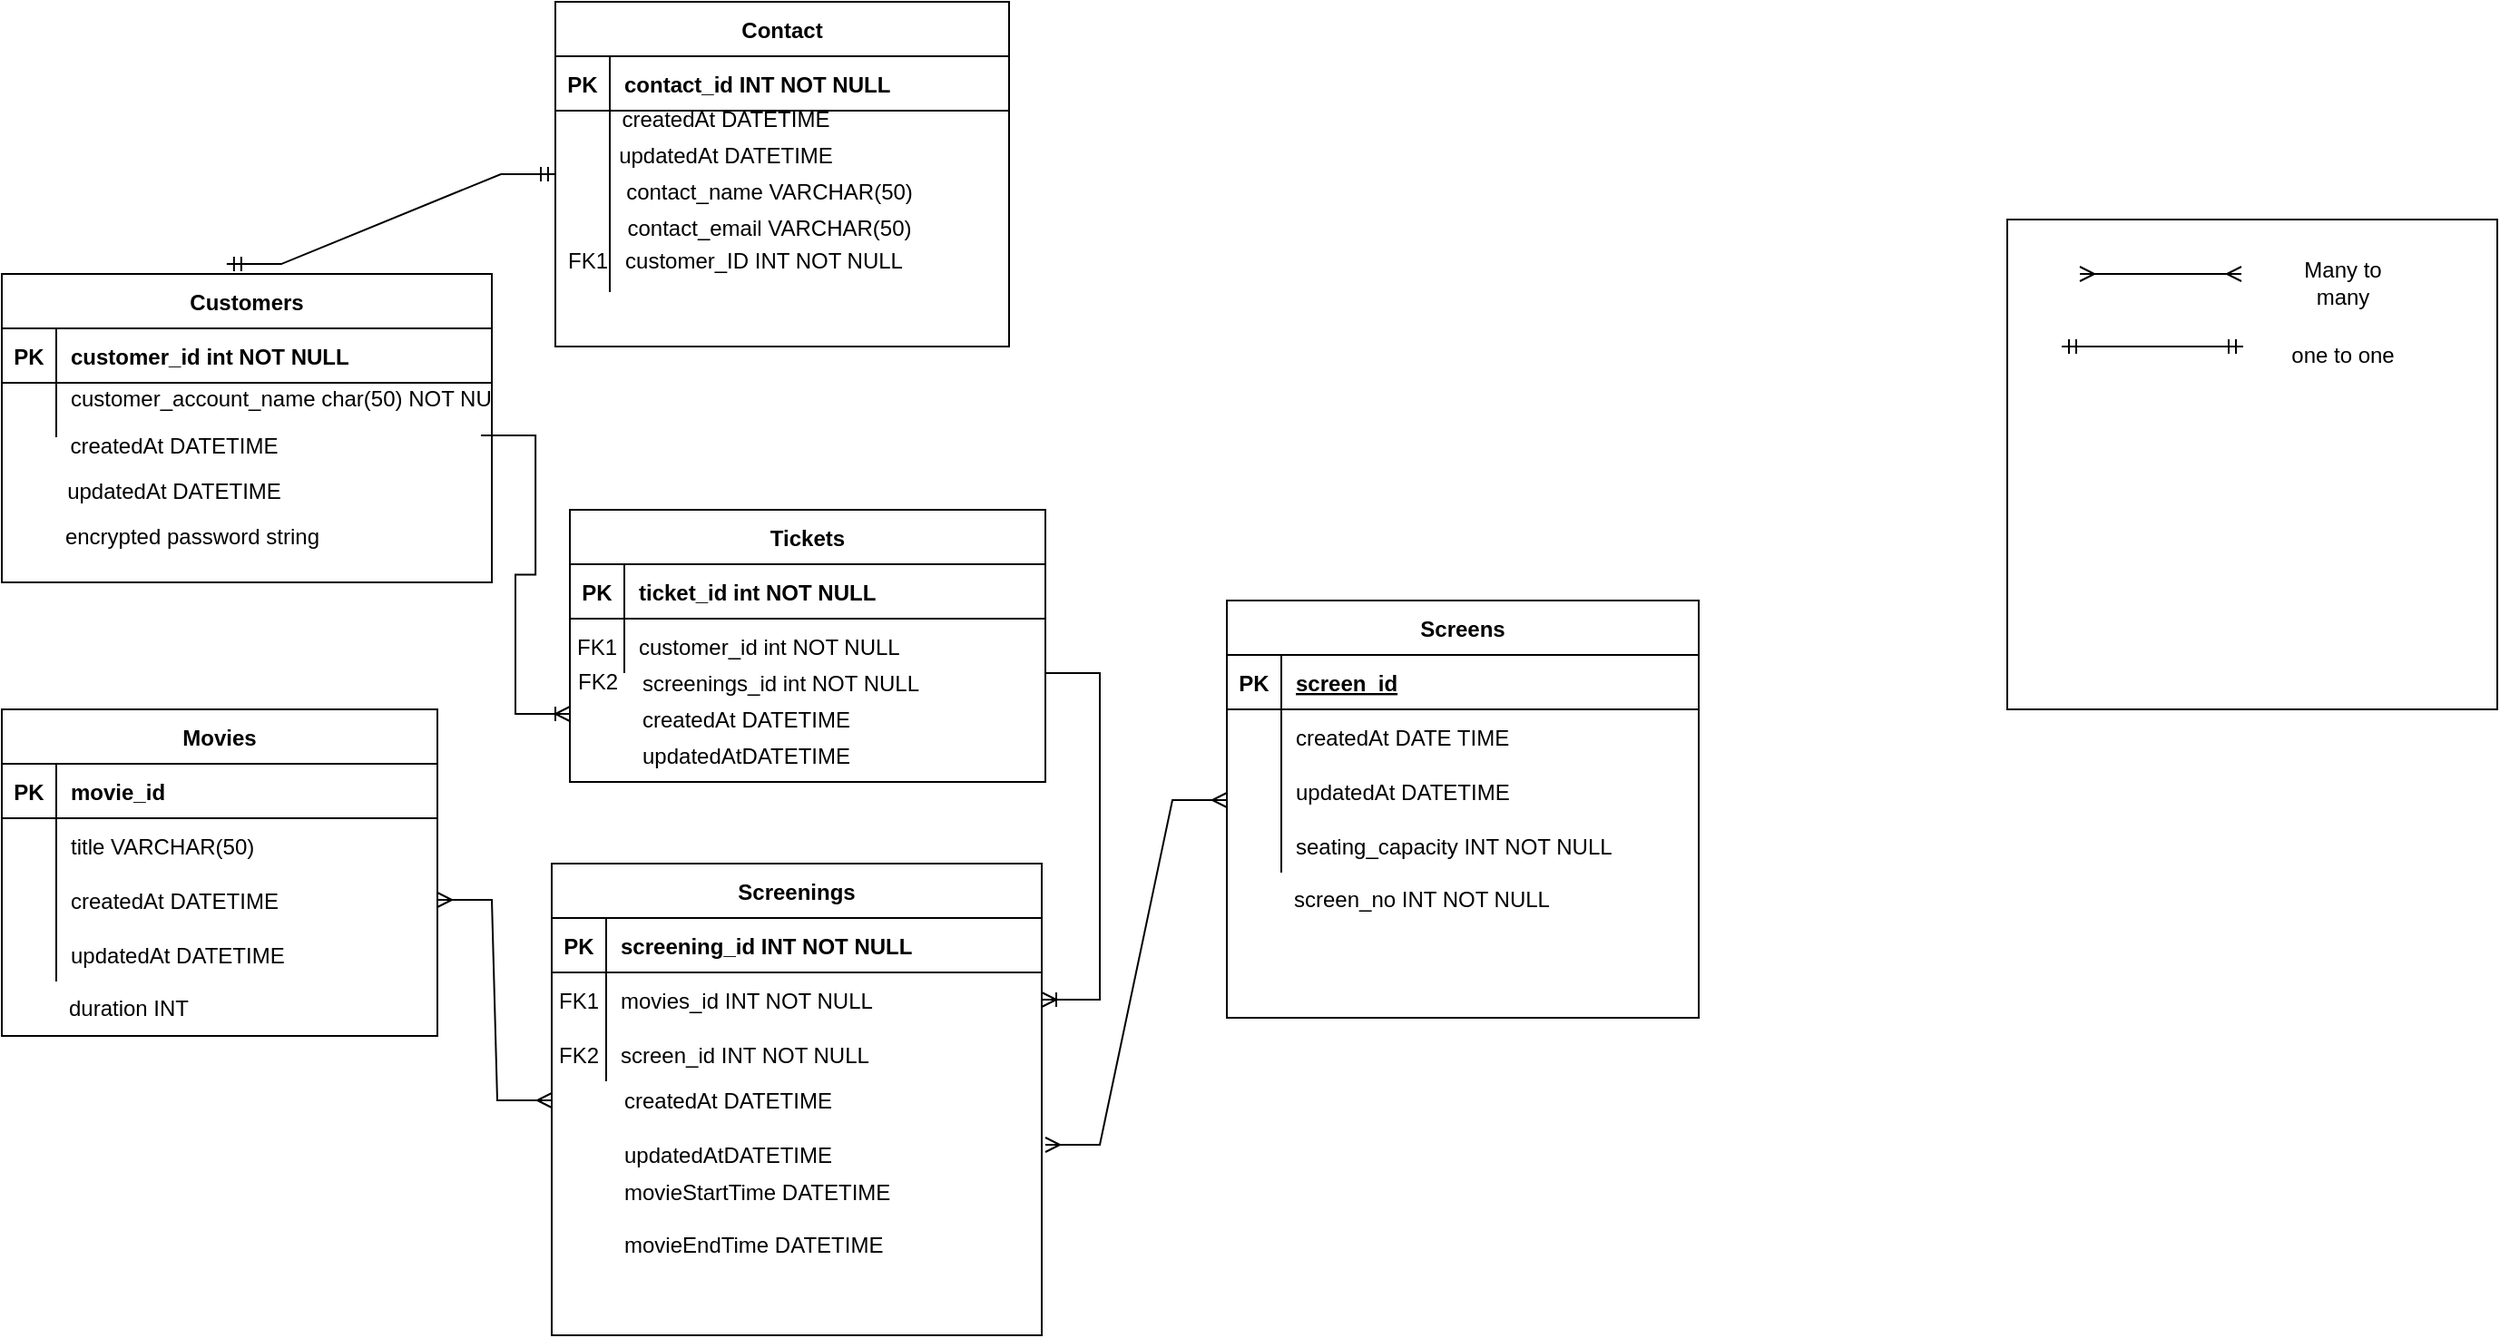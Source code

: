 <mxfile version="20.8.5" type="device"><diagram id="R2lEEEUBdFMjLlhIrx00" name="Page-1"><mxGraphModel dx="2049" dy="1071" grid="1" gridSize="10" guides="1" tooltips="1" connect="1" arrows="1" fold="1" page="1" pageScale="1" pageWidth="827" pageHeight="1169" math="0" shadow="0" extFonts="Permanent Marker^https://fonts.googleapis.com/css?family=Permanent+Marker"><root><mxCell id="0"/><mxCell id="1" parent="0"/><mxCell id="2URjHalus0558QcCK6pb-3" value="" style="rounded=0;whiteSpace=wrap;html=1;" vertex="1" parent="1"><mxGeometry x="1120" y="120" width="270" height="270" as="geometry"/></mxCell><mxCell id="C-vyLk0tnHw3VtMMgP7b-2" value="Tickets" style="shape=table;startSize=30;container=1;collapsible=1;childLayout=tableLayout;fixedRows=1;rowLines=0;fontStyle=1;align=center;resizeLast=1;" parent="1" vertex="1"><mxGeometry x="328" y="280" width="262" height="150" as="geometry"/></mxCell><mxCell id="C-vyLk0tnHw3VtMMgP7b-3" value="" style="shape=partialRectangle;collapsible=0;dropTarget=0;pointerEvents=0;fillColor=none;points=[[0,0.5],[1,0.5]];portConstraint=eastwest;top=0;left=0;right=0;bottom=1;" parent="C-vyLk0tnHw3VtMMgP7b-2" vertex="1"><mxGeometry y="30" width="262" height="30" as="geometry"/></mxCell><mxCell id="C-vyLk0tnHw3VtMMgP7b-4" value="PK" style="shape=partialRectangle;overflow=hidden;connectable=0;fillColor=none;top=0;left=0;bottom=0;right=0;fontStyle=1;" parent="C-vyLk0tnHw3VtMMgP7b-3" vertex="1"><mxGeometry width="30" height="30" as="geometry"><mxRectangle width="30" height="30" as="alternateBounds"/></mxGeometry></mxCell><mxCell id="C-vyLk0tnHw3VtMMgP7b-5" value="ticket_id int NOT NULL " style="shape=partialRectangle;overflow=hidden;connectable=0;fillColor=none;top=0;left=0;bottom=0;right=0;align=left;spacingLeft=6;fontStyle=1;" parent="C-vyLk0tnHw3VtMMgP7b-3" vertex="1"><mxGeometry x="30" width="232" height="30" as="geometry"><mxRectangle width="232" height="30" as="alternateBounds"/></mxGeometry></mxCell><mxCell id="C-vyLk0tnHw3VtMMgP7b-6" value="" style="shape=partialRectangle;collapsible=0;dropTarget=0;pointerEvents=0;fillColor=none;points=[[0,0.5],[1,0.5]];portConstraint=eastwest;top=0;left=0;right=0;bottom=0;" parent="C-vyLk0tnHw3VtMMgP7b-2" vertex="1"><mxGeometry y="60" width="262" height="30" as="geometry"/></mxCell><mxCell id="C-vyLk0tnHw3VtMMgP7b-7" value="FK1" style="shape=partialRectangle;overflow=hidden;connectable=0;fillColor=none;top=0;left=0;bottom=0;right=0;" parent="C-vyLk0tnHw3VtMMgP7b-6" vertex="1"><mxGeometry width="30" height="30" as="geometry"><mxRectangle width="30" height="30" as="alternateBounds"/></mxGeometry></mxCell><mxCell id="C-vyLk0tnHw3VtMMgP7b-8" value="customer_id int NOT NULL" style="shape=partialRectangle;overflow=hidden;connectable=0;fillColor=none;top=0;left=0;bottom=0;right=0;align=left;spacingLeft=6;" parent="C-vyLk0tnHw3VtMMgP7b-6" vertex="1"><mxGeometry x="30" width="232" height="30" as="geometry"><mxRectangle width="232" height="30" as="alternateBounds"/></mxGeometry></mxCell><mxCell id="C-vyLk0tnHw3VtMMgP7b-13" value="Screenings" style="shape=table;startSize=30;container=1;collapsible=1;childLayout=tableLayout;fixedRows=1;rowLines=0;fontStyle=1;align=center;resizeLast=1;" parent="1" vertex="1"><mxGeometry x="318" y="475" width="270" height="260" as="geometry"/></mxCell><mxCell id="C-vyLk0tnHw3VtMMgP7b-14" value="" style="shape=partialRectangle;collapsible=0;dropTarget=0;pointerEvents=0;fillColor=none;points=[[0,0.5],[1,0.5]];portConstraint=eastwest;top=0;left=0;right=0;bottom=1;" parent="C-vyLk0tnHw3VtMMgP7b-13" vertex="1"><mxGeometry y="30" width="270" height="30" as="geometry"/></mxCell><mxCell id="C-vyLk0tnHw3VtMMgP7b-15" value="PK" style="shape=partialRectangle;overflow=hidden;connectable=0;fillColor=none;top=0;left=0;bottom=0;right=0;fontStyle=1;" parent="C-vyLk0tnHw3VtMMgP7b-14" vertex="1"><mxGeometry width="30" height="30" as="geometry"><mxRectangle width="30" height="30" as="alternateBounds"/></mxGeometry></mxCell><mxCell id="C-vyLk0tnHw3VtMMgP7b-16" value="screening_id INT NOT NULL " style="shape=partialRectangle;overflow=hidden;connectable=0;fillColor=none;top=0;left=0;bottom=0;right=0;align=left;spacingLeft=6;fontStyle=1;" parent="C-vyLk0tnHw3VtMMgP7b-14" vertex="1"><mxGeometry x="30" width="240" height="30" as="geometry"><mxRectangle width="240" height="30" as="alternateBounds"/></mxGeometry></mxCell><mxCell id="C-vyLk0tnHw3VtMMgP7b-17" value="" style="shape=partialRectangle;collapsible=0;dropTarget=0;pointerEvents=0;fillColor=none;points=[[0,0.5],[1,0.5]];portConstraint=eastwest;top=0;left=0;right=0;bottom=0;" parent="C-vyLk0tnHw3VtMMgP7b-13" vertex="1"><mxGeometry y="60" width="270" height="30" as="geometry"/></mxCell><mxCell id="C-vyLk0tnHw3VtMMgP7b-18" value="FK1" style="shape=partialRectangle;overflow=hidden;connectable=0;fillColor=none;top=0;left=0;bottom=0;right=0;" parent="C-vyLk0tnHw3VtMMgP7b-17" vertex="1"><mxGeometry width="30" height="30" as="geometry"><mxRectangle width="30" height="30" as="alternateBounds"/></mxGeometry></mxCell><mxCell id="C-vyLk0tnHw3VtMMgP7b-19" value="movies_id INT NOT NULL" style="shape=partialRectangle;overflow=hidden;connectable=0;fillColor=none;top=0;left=0;bottom=0;right=0;align=left;spacingLeft=6;" parent="C-vyLk0tnHw3VtMMgP7b-17" vertex="1"><mxGeometry x="30" width="240" height="30" as="geometry"><mxRectangle width="240" height="30" as="alternateBounds"/></mxGeometry></mxCell><mxCell id="C-vyLk0tnHw3VtMMgP7b-20" value="" style="shape=partialRectangle;collapsible=0;dropTarget=0;pointerEvents=0;fillColor=none;points=[[0,0.5],[1,0.5]];portConstraint=eastwest;top=0;left=0;right=0;bottom=0;" parent="C-vyLk0tnHw3VtMMgP7b-13" vertex="1"><mxGeometry y="90" width="270" height="30" as="geometry"/></mxCell><mxCell id="C-vyLk0tnHw3VtMMgP7b-21" value="FK2" style="shape=partialRectangle;overflow=hidden;connectable=0;fillColor=none;top=0;left=0;bottom=0;right=0;" parent="C-vyLk0tnHw3VtMMgP7b-20" vertex="1"><mxGeometry width="30" height="30" as="geometry"><mxRectangle width="30" height="30" as="alternateBounds"/></mxGeometry></mxCell><mxCell id="C-vyLk0tnHw3VtMMgP7b-22" value="screen_id INT NOT NULL" style="shape=partialRectangle;overflow=hidden;connectable=0;fillColor=none;top=0;left=0;bottom=0;right=0;align=left;spacingLeft=6;" parent="C-vyLk0tnHw3VtMMgP7b-20" vertex="1"><mxGeometry x="30" width="240" height="30" as="geometry"><mxRectangle width="240" height="30" as="alternateBounds"/></mxGeometry></mxCell><mxCell id="C-vyLk0tnHw3VtMMgP7b-23" value="Customers" style="shape=table;startSize=30;container=1;collapsible=1;childLayout=tableLayout;fixedRows=1;rowLines=0;fontStyle=1;align=center;resizeLast=1;" parent="1" vertex="1"><mxGeometry x="15" y="150" width="270" height="170" as="geometry"/></mxCell><mxCell id="C-vyLk0tnHw3VtMMgP7b-24" value="" style="shape=partialRectangle;collapsible=0;dropTarget=0;pointerEvents=0;fillColor=none;points=[[0,0.5],[1,0.5]];portConstraint=eastwest;top=0;left=0;right=0;bottom=1;" parent="C-vyLk0tnHw3VtMMgP7b-23" vertex="1"><mxGeometry y="30" width="270" height="30" as="geometry"/></mxCell><mxCell id="C-vyLk0tnHw3VtMMgP7b-25" value="PK" style="shape=partialRectangle;overflow=hidden;connectable=0;fillColor=none;top=0;left=0;bottom=0;right=0;fontStyle=1;" parent="C-vyLk0tnHw3VtMMgP7b-24" vertex="1"><mxGeometry width="30" height="30" as="geometry"><mxRectangle width="30" height="30" as="alternateBounds"/></mxGeometry></mxCell><mxCell id="C-vyLk0tnHw3VtMMgP7b-26" value="customer_id int NOT NULL " style="shape=partialRectangle;overflow=hidden;connectable=0;fillColor=none;top=0;left=0;bottom=0;right=0;align=left;spacingLeft=6;fontStyle=1;" parent="C-vyLk0tnHw3VtMMgP7b-24" vertex="1"><mxGeometry x="30" width="240" height="30" as="geometry"><mxRectangle width="240" height="30" as="alternateBounds"/></mxGeometry></mxCell><mxCell id="C-vyLk0tnHw3VtMMgP7b-27" value="" style="shape=partialRectangle;collapsible=0;dropTarget=0;pointerEvents=0;fillColor=none;points=[[0,0.5],[1,0.5]];portConstraint=eastwest;top=0;left=0;right=0;bottom=0;" parent="C-vyLk0tnHw3VtMMgP7b-23" vertex="1"><mxGeometry y="60" width="270" height="30" as="geometry"/></mxCell><mxCell id="C-vyLk0tnHw3VtMMgP7b-28" value="" style="shape=partialRectangle;overflow=hidden;connectable=0;fillColor=none;top=0;left=0;bottom=0;right=0;" parent="C-vyLk0tnHw3VtMMgP7b-27" vertex="1"><mxGeometry width="30" height="30" as="geometry"><mxRectangle width="30" height="30" as="alternateBounds"/></mxGeometry></mxCell><mxCell id="C-vyLk0tnHw3VtMMgP7b-29" value="customer_account_name char(50) NOT NULL&#xA;&#xA;" style="shape=partialRectangle;overflow=hidden;connectable=0;fillColor=none;top=0;left=0;bottom=0;right=0;align=left;spacingLeft=6;" parent="C-vyLk0tnHw3VtMMgP7b-27" vertex="1"><mxGeometry x="30" width="240" height="30" as="geometry"><mxRectangle width="240" height="30" as="alternateBounds"/></mxGeometry></mxCell><mxCell id="6hCXkTlqfYgJDrpAz3vU-1" value="Movies" style="shape=table;startSize=30;container=1;collapsible=1;childLayout=tableLayout;fixedRows=1;rowLines=0;fontStyle=1;align=center;resizeLast=1;" parent="1" vertex="1"><mxGeometry x="15" y="390" width="240" height="180" as="geometry"/></mxCell><mxCell id="6hCXkTlqfYgJDrpAz3vU-2" value="" style="shape=tableRow;horizontal=0;startSize=0;swimlaneHead=0;swimlaneBody=0;fillColor=none;collapsible=0;dropTarget=0;points=[[0,0.5],[1,0.5]];portConstraint=eastwest;top=0;left=0;right=0;bottom=1;" parent="6hCXkTlqfYgJDrpAz3vU-1" vertex="1"><mxGeometry y="30" width="240" height="30" as="geometry"/></mxCell><mxCell id="6hCXkTlqfYgJDrpAz3vU-3" value="PK" style="shape=partialRectangle;connectable=0;fillColor=none;top=0;left=0;bottom=0;right=0;fontStyle=1;overflow=hidden;" parent="6hCXkTlqfYgJDrpAz3vU-2" vertex="1"><mxGeometry width="30" height="30" as="geometry"><mxRectangle width="30" height="30" as="alternateBounds"/></mxGeometry></mxCell><mxCell id="6hCXkTlqfYgJDrpAz3vU-4" value="movie_id" style="shape=partialRectangle;connectable=0;fillColor=none;top=0;left=0;bottom=0;right=0;align=left;spacingLeft=6;fontStyle=1;overflow=hidden;" parent="6hCXkTlqfYgJDrpAz3vU-2" vertex="1"><mxGeometry x="30" width="210" height="30" as="geometry"><mxRectangle width="210" height="30" as="alternateBounds"/></mxGeometry></mxCell><mxCell id="6hCXkTlqfYgJDrpAz3vU-5" value="" style="shape=tableRow;horizontal=0;startSize=0;swimlaneHead=0;swimlaneBody=0;fillColor=none;collapsible=0;dropTarget=0;points=[[0,0.5],[1,0.5]];portConstraint=eastwest;top=0;left=0;right=0;bottom=0;" parent="6hCXkTlqfYgJDrpAz3vU-1" vertex="1"><mxGeometry y="60" width="240" height="30" as="geometry"/></mxCell><mxCell id="6hCXkTlqfYgJDrpAz3vU-6" value="" style="shape=partialRectangle;connectable=0;fillColor=none;top=0;left=0;bottom=0;right=0;editable=1;overflow=hidden;" parent="6hCXkTlqfYgJDrpAz3vU-5" vertex="1"><mxGeometry width="30" height="30" as="geometry"><mxRectangle width="30" height="30" as="alternateBounds"/></mxGeometry></mxCell><mxCell id="6hCXkTlqfYgJDrpAz3vU-7" value="title VARCHAR(50)" style="shape=partialRectangle;connectable=0;fillColor=none;top=0;left=0;bottom=0;right=0;align=left;spacingLeft=6;overflow=hidden;" parent="6hCXkTlqfYgJDrpAz3vU-5" vertex="1"><mxGeometry x="30" width="210" height="30" as="geometry"><mxRectangle width="210" height="30" as="alternateBounds"/></mxGeometry></mxCell><mxCell id="6hCXkTlqfYgJDrpAz3vU-8" value="" style="shape=tableRow;horizontal=0;startSize=0;swimlaneHead=0;swimlaneBody=0;fillColor=none;collapsible=0;dropTarget=0;points=[[0,0.5],[1,0.5]];portConstraint=eastwest;top=0;left=0;right=0;bottom=0;" parent="6hCXkTlqfYgJDrpAz3vU-1" vertex="1"><mxGeometry y="90" width="240" height="30" as="geometry"/></mxCell><mxCell id="6hCXkTlqfYgJDrpAz3vU-9" value="" style="shape=partialRectangle;connectable=0;fillColor=none;top=0;left=0;bottom=0;right=0;editable=1;overflow=hidden;" parent="6hCXkTlqfYgJDrpAz3vU-8" vertex="1"><mxGeometry width="30" height="30" as="geometry"><mxRectangle width="30" height="30" as="alternateBounds"/></mxGeometry></mxCell><mxCell id="6hCXkTlqfYgJDrpAz3vU-10" value="createdAt DATETIME" style="shape=partialRectangle;connectable=0;fillColor=none;top=0;left=0;bottom=0;right=0;align=left;spacingLeft=6;overflow=hidden;" parent="6hCXkTlqfYgJDrpAz3vU-8" vertex="1"><mxGeometry x="30" width="210" height="30" as="geometry"><mxRectangle width="210" height="30" as="alternateBounds"/></mxGeometry></mxCell><mxCell id="6hCXkTlqfYgJDrpAz3vU-11" value="" style="shape=tableRow;horizontal=0;startSize=0;swimlaneHead=0;swimlaneBody=0;fillColor=none;collapsible=0;dropTarget=0;points=[[0,0.5],[1,0.5]];portConstraint=eastwest;top=0;left=0;right=0;bottom=0;" parent="6hCXkTlqfYgJDrpAz3vU-1" vertex="1"><mxGeometry y="120" width="240" height="30" as="geometry"/></mxCell><mxCell id="6hCXkTlqfYgJDrpAz3vU-12" value="" style="shape=partialRectangle;connectable=0;fillColor=none;top=0;left=0;bottom=0;right=0;editable=1;overflow=hidden;" parent="6hCXkTlqfYgJDrpAz3vU-11" vertex="1"><mxGeometry width="30" height="30" as="geometry"><mxRectangle width="30" height="30" as="alternateBounds"/></mxGeometry></mxCell><mxCell id="6hCXkTlqfYgJDrpAz3vU-13" value="updatedAt DATETIME" style="shape=partialRectangle;connectable=0;fillColor=none;top=0;left=0;bottom=0;right=0;align=left;spacingLeft=6;overflow=hidden;" parent="6hCXkTlqfYgJDrpAz3vU-11" vertex="1"><mxGeometry x="30" width="210" height="30" as="geometry"><mxRectangle width="210" height="30" as="alternateBounds"/></mxGeometry></mxCell><mxCell id="6hCXkTlqfYgJDrpAz3vU-14" value="Screens" style="shape=table;startSize=30;container=1;collapsible=1;childLayout=tableLayout;fixedRows=1;rowLines=0;fontStyle=1;align=center;resizeLast=1;" parent="1" vertex="1"><mxGeometry x="690" y="330" width="260" height="230" as="geometry"/></mxCell><mxCell id="6hCXkTlqfYgJDrpAz3vU-15" value="" style="shape=tableRow;horizontal=0;startSize=0;swimlaneHead=0;swimlaneBody=0;fillColor=none;collapsible=0;dropTarget=0;points=[[0,0.5],[1,0.5]];portConstraint=eastwest;top=0;left=0;right=0;bottom=1;" parent="6hCXkTlqfYgJDrpAz3vU-14" vertex="1"><mxGeometry y="30" width="260" height="30" as="geometry"/></mxCell><mxCell id="6hCXkTlqfYgJDrpAz3vU-16" value="PK" style="shape=partialRectangle;connectable=0;fillColor=none;top=0;left=0;bottom=0;right=0;fontStyle=1;overflow=hidden;" parent="6hCXkTlqfYgJDrpAz3vU-15" vertex="1"><mxGeometry width="30" height="30" as="geometry"><mxRectangle width="30" height="30" as="alternateBounds"/></mxGeometry></mxCell><mxCell id="6hCXkTlqfYgJDrpAz3vU-17" value="screen_id" style="shape=partialRectangle;connectable=0;fillColor=none;top=0;left=0;bottom=0;right=0;align=left;spacingLeft=6;fontStyle=5;overflow=hidden;" parent="6hCXkTlqfYgJDrpAz3vU-15" vertex="1"><mxGeometry x="30" width="230" height="30" as="geometry"><mxRectangle width="230" height="30" as="alternateBounds"/></mxGeometry></mxCell><mxCell id="6hCXkTlqfYgJDrpAz3vU-18" value="" style="shape=tableRow;horizontal=0;startSize=0;swimlaneHead=0;swimlaneBody=0;fillColor=none;collapsible=0;dropTarget=0;points=[[0,0.5],[1,0.5]];portConstraint=eastwest;top=0;left=0;right=0;bottom=0;" parent="6hCXkTlqfYgJDrpAz3vU-14" vertex="1"><mxGeometry y="60" width="260" height="30" as="geometry"/></mxCell><mxCell id="6hCXkTlqfYgJDrpAz3vU-19" value="" style="shape=partialRectangle;connectable=0;fillColor=none;top=0;left=0;bottom=0;right=0;editable=1;overflow=hidden;" parent="6hCXkTlqfYgJDrpAz3vU-18" vertex="1"><mxGeometry width="30" height="30" as="geometry"><mxRectangle width="30" height="30" as="alternateBounds"/></mxGeometry></mxCell><mxCell id="6hCXkTlqfYgJDrpAz3vU-20" value="createdAt DATE TIME" style="shape=partialRectangle;connectable=0;fillColor=none;top=0;left=0;bottom=0;right=0;align=left;spacingLeft=6;overflow=hidden;" parent="6hCXkTlqfYgJDrpAz3vU-18" vertex="1"><mxGeometry x="30" width="230" height="30" as="geometry"><mxRectangle width="230" height="30" as="alternateBounds"/></mxGeometry></mxCell><mxCell id="6hCXkTlqfYgJDrpAz3vU-21" value="" style="shape=tableRow;horizontal=0;startSize=0;swimlaneHead=0;swimlaneBody=0;fillColor=none;collapsible=0;dropTarget=0;points=[[0,0.5],[1,0.5]];portConstraint=eastwest;top=0;left=0;right=0;bottom=0;" parent="6hCXkTlqfYgJDrpAz3vU-14" vertex="1"><mxGeometry y="90" width="260" height="30" as="geometry"/></mxCell><mxCell id="6hCXkTlqfYgJDrpAz3vU-22" value="" style="shape=partialRectangle;connectable=0;fillColor=none;top=0;left=0;bottom=0;right=0;editable=1;overflow=hidden;" parent="6hCXkTlqfYgJDrpAz3vU-21" vertex="1"><mxGeometry width="30" height="30" as="geometry"><mxRectangle width="30" height="30" as="alternateBounds"/></mxGeometry></mxCell><mxCell id="6hCXkTlqfYgJDrpAz3vU-23" value="updatedAt DATETIME" style="shape=partialRectangle;connectable=0;fillColor=none;top=0;left=0;bottom=0;right=0;align=left;spacingLeft=6;overflow=hidden;" parent="6hCXkTlqfYgJDrpAz3vU-21" vertex="1"><mxGeometry x="30" width="230" height="30" as="geometry"><mxRectangle width="230" height="30" as="alternateBounds"/></mxGeometry></mxCell><mxCell id="6hCXkTlqfYgJDrpAz3vU-24" value="" style="shape=tableRow;horizontal=0;startSize=0;swimlaneHead=0;swimlaneBody=0;fillColor=none;collapsible=0;dropTarget=0;points=[[0,0.5],[1,0.5]];portConstraint=eastwest;top=0;left=0;right=0;bottom=0;" parent="6hCXkTlqfYgJDrpAz3vU-14" vertex="1"><mxGeometry y="120" width="260" height="30" as="geometry"/></mxCell><mxCell id="6hCXkTlqfYgJDrpAz3vU-25" value="" style="shape=partialRectangle;connectable=0;fillColor=none;top=0;left=0;bottom=0;right=0;editable=1;overflow=hidden;" parent="6hCXkTlqfYgJDrpAz3vU-24" vertex="1"><mxGeometry width="30" height="30" as="geometry"><mxRectangle width="30" height="30" as="alternateBounds"/></mxGeometry></mxCell><mxCell id="6hCXkTlqfYgJDrpAz3vU-26" value="seating_capacity INT NOT NULL" style="shape=partialRectangle;connectable=0;fillColor=none;top=0;left=0;bottom=0;right=0;align=left;spacingLeft=6;overflow=hidden;" parent="6hCXkTlqfYgJDrpAz3vU-24" vertex="1"><mxGeometry x="30" width="230" height="30" as="geometry"><mxRectangle width="230" height="30" as="alternateBounds"/></mxGeometry></mxCell><mxCell id="6hCXkTlqfYgJDrpAz3vU-27" value="Contact" style="shape=table;startSize=30;container=1;collapsible=1;childLayout=tableLayout;fixedRows=1;rowLines=0;fontStyle=1;align=center;resizeLast=1;" parent="1" vertex="1"><mxGeometry x="320" width="250" height="190" as="geometry"/></mxCell><mxCell id="6hCXkTlqfYgJDrpAz3vU-28" value="" style="shape=tableRow;horizontal=0;startSize=0;swimlaneHead=0;swimlaneBody=0;fillColor=none;collapsible=0;dropTarget=0;points=[[0,0.5],[1,0.5]];portConstraint=eastwest;top=0;left=0;right=0;bottom=1;fontStyle=0" parent="6hCXkTlqfYgJDrpAz3vU-27" vertex="1"><mxGeometry y="30" width="250" height="30" as="geometry"/></mxCell><mxCell id="6hCXkTlqfYgJDrpAz3vU-29" value="PK" style="shape=partialRectangle;connectable=0;fillColor=none;top=0;left=0;bottom=0;right=0;fontStyle=1;overflow=hidden;" parent="6hCXkTlqfYgJDrpAz3vU-28" vertex="1"><mxGeometry width="30" height="30" as="geometry"><mxRectangle width="30" height="30" as="alternateBounds"/></mxGeometry></mxCell><mxCell id="6hCXkTlqfYgJDrpAz3vU-30" value="contact_id INT NOT NULL" style="shape=partialRectangle;connectable=0;fillColor=none;top=0;left=0;bottom=0;right=0;align=left;spacingLeft=6;fontStyle=1;overflow=hidden;" parent="6hCXkTlqfYgJDrpAz3vU-28" vertex="1"><mxGeometry x="30" width="220" height="30" as="geometry"><mxRectangle width="220" height="30" as="alternateBounds"/></mxGeometry></mxCell><mxCell id="6hCXkTlqfYgJDrpAz3vU-31" value="" style="shape=tableRow;horizontal=0;startSize=0;swimlaneHead=0;swimlaneBody=0;fillColor=none;collapsible=0;dropTarget=0;points=[[0,0.5],[1,0.5]];portConstraint=eastwest;top=0;left=0;right=0;bottom=0;" parent="6hCXkTlqfYgJDrpAz3vU-27" vertex="1"><mxGeometry y="60" width="250" height="100" as="geometry"/></mxCell><mxCell id="6hCXkTlqfYgJDrpAz3vU-32" value="" style="shape=partialRectangle;connectable=0;fillColor=none;top=0;left=0;bottom=0;right=0;editable=1;overflow=hidden;" parent="6hCXkTlqfYgJDrpAz3vU-31" vertex="1"><mxGeometry width="30" height="100" as="geometry"><mxRectangle width="30" height="100" as="alternateBounds"/></mxGeometry></mxCell><mxCell id="6hCXkTlqfYgJDrpAz3vU-33" value="" style="shape=partialRectangle;connectable=0;fillColor=none;top=0;left=0;bottom=0;right=0;align=left;spacingLeft=6;overflow=hidden;" parent="6hCXkTlqfYgJDrpAz3vU-31" vertex="1"><mxGeometry x="30" width="220" height="100" as="geometry"><mxRectangle width="220" height="100" as="alternateBounds"/></mxGeometry></mxCell><mxCell id="6hCXkTlqfYgJDrpAz3vU-53" value="" style="edgeStyle=entityRelationEdgeStyle;fontSize=12;html=1;endArrow=ERmandOne;startArrow=ERmandOne;rounded=0;exitX=0.459;exitY=-0.032;exitDx=0;exitDy=0;exitPerimeter=0;" parent="1" source="C-vyLk0tnHw3VtMMgP7b-23" target="6hCXkTlqfYgJDrpAz3vU-27" edge="1"><mxGeometry width="100" height="100" relative="1" as="geometry"><mxPoint x="190" y="140" as="sourcePoint"/><mxPoint x="280" y="30" as="targetPoint"/></mxGeometry></mxCell><mxCell id="6hCXkTlqfYgJDrpAz3vU-54" value="createdAt DATETIME" style="text;html=1;strokeColor=none;fillColor=none;align=center;verticalAlign=middle;whiteSpace=wrap;rounded=0;" parent="1" vertex="1"><mxGeometry x="50" y="220" width="120" height="50" as="geometry"/></mxCell><mxCell id="6hCXkTlqfYgJDrpAz3vU-55" value="updatedAt DATETIME" style="text;html=1;strokeColor=none;fillColor=none;align=center;verticalAlign=middle;whiteSpace=wrap;rounded=0;" parent="1" vertex="1"><mxGeometry x="50" y="260" width="120" height="20" as="geometry"/></mxCell><mxCell id="6hCXkTlqfYgJDrpAz3vU-56" value="createdAt DATETIME" style="text;html=1;strokeColor=none;fillColor=none;align=center;verticalAlign=middle;whiteSpace=wrap;rounded=0;" parent="1" vertex="1"><mxGeometry x="354" y="50" width="120" height="30" as="geometry"/></mxCell><mxCell id="6hCXkTlqfYgJDrpAz3vU-57" value="updatedAt DATETIME" style="text;html=1;strokeColor=none;fillColor=none;align=center;verticalAlign=middle;whiteSpace=wrap;rounded=0;" parent="1" vertex="1"><mxGeometry x="354" y="70" width="120" height="30" as="geometry"/></mxCell><mxCell id="6hCXkTlqfYgJDrpAz3vU-61" value="encrypted password string" style="text;html=1;strokeColor=none;fillColor=none;align=center;verticalAlign=middle;whiteSpace=wrap;rounded=0;" parent="1" vertex="1"><mxGeometry x="35" y="280" width="170" height="30" as="geometry"/></mxCell><mxCell id="6hCXkTlqfYgJDrpAz3vU-87" value="FK2" style="text;html=1;align=center;verticalAlign=middle;resizable=0;points=[];autosize=1;strokeColor=none;fillColor=none;" parent="1" vertex="1"><mxGeometry x="318" y="360" width="50" height="30" as="geometry"/></mxCell><mxCell id="6hCXkTlqfYgJDrpAz3vU-88" value="screenings_id int NOT NULL" style="shape=partialRectangle;connectable=0;fillColor=none;top=0;left=0;bottom=0;right=0;align=left;spacingLeft=6;overflow=hidden;" parent="1" vertex="1"><mxGeometry x="360" y="360" width="208" height="30" as="geometry"><mxRectangle width="210" height="30" as="alternateBounds"/></mxGeometry></mxCell><mxCell id="6hCXkTlqfYgJDrpAz3vU-90" value="" style="shape=partialRectangle;connectable=0;fillColor=none;top=0;left=0;bottom=0;right=0;align=left;spacingLeft=6;overflow=hidden;" parent="1" vertex="1"><mxGeometry x="650" y="690" width="210" height="30" as="geometry"><mxRectangle width="210" height="30" as="alternateBounds"/></mxGeometry></mxCell><mxCell id="6hCXkTlqfYgJDrpAz3vU-91" value="createdAt DATETIME" style="shape=partialRectangle;connectable=0;fillColor=none;top=0;left=0;bottom=0;right=0;align=left;spacingLeft=6;overflow=hidden;" parent="1" vertex="1"><mxGeometry x="350" y="590" width="210" height="30" as="geometry"><mxRectangle width="210" height="30" as="alternateBounds"/></mxGeometry></mxCell><mxCell id="6hCXkTlqfYgJDrpAz3vU-93" value="movieStartTime DATETIME" style="shape=partialRectangle;connectable=0;fillColor=none;top=0;left=0;bottom=0;right=0;align=left;spacingLeft=6;overflow=hidden;" parent="1" vertex="1"><mxGeometry x="350" y="640" width="210" height="31" as="geometry"><mxRectangle width="210" height="30" as="alternateBounds"/></mxGeometry></mxCell><mxCell id="6hCXkTlqfYgJDrpAz3vU-94" value="movieEndTime DATETIME" style="shape=partialRectangle;connectable=0;fillColor=none;top=0;left=0;bottom=0;right=0;align=left;spacingLeft=6;overflow=hidden;" parent="1" vertex="1"><mxGeometry x="350" y="670" width="210" height="29" as="geometry"><mxRectangle width="210" height="30" as="alternateBounds"/></mxGeometry></mxCell><mxCell id="Iy1jxWd1eilcgMp0JbZy-1" value="contact_name VARCHAR(50)" style="text;html=1;strokeColor=none;fillColor=none;align=center;verticalAlign=middle;whiteSpace=wrap;rounded=0;" parent="1" vertex="1"><mxGeometry x="350" y="90" width="176" height="30" as="geometry"/></mxCell><mxCell id="Iy1jxWd1eilcgMp0JbZy-2" value="contact_email VARCHAR(50)" style="text;html=1;strokeColor=none;fillColor=none;align=center;verticalAlign=middle;whiteSpace=wrap;rounded=0;" parent="1" vertex="1"><mxGeometry x="358" y="110" width="160" height="30" as="geometry"/></mxCell><mxCell id="Iy1jxWd1eilcgMp0JbZy-3" value="customer_ID INT NOT NULL" style="text;html=1;strokeColor=none;fillColor=none;align=center;verticalAlign=middle;whiteSpace=wrap;rounded=0;" parent="1" vertex="1"><mxGeometry x="355" y="128" width="160" height="29" as="geometry"/></mxCell><mxCell id="6hCXkTlqfYgJDrpAz3vU-92" value="updatedAtDATETIME" style="shape=partialRectangle;connectable=0;fillColor=none;top=0;left=0;bottom=0;right=0;align=left;spacingLeft=6;overflow=hidden;" parent="1" vertex="1"><mxGeometry x="350" y="620" width="210" height="30" as="geometry"><mxRectangle width="210" height="30" as="alternateBounds"/></mxGeometry></mxCell><mxCell id="Iy1jxWd1eilcgMp0JbZy-4" value="FK1" style="text;html=1;strokeColor=none;fillColor=none;align=center;verticalAlign=middle;whiteSpace=wrap;rounded=0;" parent="1" vertex="1"><mxGeometry x="318" y="128" width="40" height="30" as="geometry"/></mxCell><mxCell id="Iy1jxWd1eilcgMp0JbZy-9" value="duration INT" style="text;html=1;strokeColor=none;fillColor=none;align=center;verticalAlign=middle;whiteSpace=wrap;rounded=0;" parent="1" vertex="1"><mxGeometry x="40" y="540" width="90" height="30" as="geometry"/></mxCell><mxCell id="eMhZrd9ymJdDlWEP5MPV-2" value="screen_no INT NOT NULL" style="text;html=1;strokeColor=none;fillColor=none;align=center;verticalAlign=middle;whiteSpace=wrap;rounded=0;" parent="1" vertex="1"><mxGeometry x="725" y="480" width="145" height="30" as="geometry"/></mxCell><mxCell id="eMhZrd9ymJdDlWEP5MPV-3" value="createdAt DATETIME" style="shape=partialRectangle;connectable=0;fillColor=none;top=0;left=0;bottom=0;right=0;align=left;spacingLeft=6;overflow=hidden;" parent="1" vertex="1"><mxGeometry x="360" y="380" width="210" height="30" as="geometry"><mxRectangle width="210" height="30" as="alternateBounds"/></mxGeometry></mxCell><mxCell id="eMhZrd9ymJdDlWEP5MPV-4" value="updatedAtDATETIME" style="shape=partialRectangle;connectable=0;fillColor=none;top=0;left=0;bottom=0;right=0;align=left;spacingLeft=6;overflow=hidden;" parent="1" vertex="1"><mxGeometry x="360" y="400" width="210" height="30" as="geometry"><mxRectangle width="210" height="30" as="alternateBounds"/></mxGeometry></mxCell><mxCell id="2URjHalus0558QcCK6pb-1" value="" style="edgeStyle=entityRelationEdgeStyle;fontSize=12;html=1;endArrow=ERmany;startArrow=ERmany;rounded=0;" edge="1" parent="1"><mxGeometry width="100" height="100" relative="1" as="geometry"><mxPoint x="1160" y="150" as="sourcePoint"/><mxPoint x="1249" y="150" as="targetPoint"/></mxGeometry></mxCell><mxCell id="2URjHalus0558QcCK6pb-4" value="Many to many" style="text;html=1;strokeColor=none;fillColor=none;align=center;verticalAlign=middle;whiteSpace=wrap;rounded=0;" vertex="1" parent="1"><mxGeometry x="1280" y="140" width="50" height="30" as="geometry"/></mxCell><mxCell id="2URjHalus0558QcCK6pb-5" value="" style="edgeStyle=entityRelationEdgeStyle;fontSize=12;html=1;endArrow=ERmandOne;startArrow=ERmandOne;rounded=0;" edge="1" parent="1"><mxGeometry width="100" height="100" relative="1" as="geometry"><mxPoint x="1150" y="190" as="sourcePoint"/><mxPoint x="1250" y="190" as="targetPoint"/><Array as="points"><mxPoint x="1490" y="200"/></Array></mxGeometry></mxCell><mxCell id="2URjHalus0558QcCK6pb-10" value="one to one" style="text;html=1;strokeColor=none;fillColor=none;align=center;verticalAlign=middle;whiteSpace=wrap;rounded=0;" vertex="1" parent="1"><mxGeometry x="1275" y="180" width="60" height="30" as="geometry"/></mxCell><mxCell id="2URjHalus0558QcCK6pb-11" value="" style="edgeStyle=entityRelationEdgeStyle;fontSize=12;html=1;endArrow=ERmany;startArrow=ERmany;rounded=0;" edge="1" parent="1"><mxGeometry width="100" height="100" relative="1" as="geometry"><mxPoint x="590" y="630" as="sourcePoint"/><mxPoint x="690" y="440" as="targetPoint"/></mxGeometry></mxCell><mxCell id="2URjHalus0558QcCK6pb-12" value="" style="edgeStyle=entityRelationEdgeStyle;fontSize=12;html=1;endArrow=ERmany;startArrow=ERmany;rounded=0;exitX=1;exitY=0.5;exitDx=0;exitDy=0;" edge="1" parent="1" source="6hCXkTlqfYgJDrpAz3vU-8"><mxGeometry width="100" height="100" relative="1" as="geometry"><mxPoint x="218" y="705.5" as="sourcePoint"/><mxPoint x="318" y="605.5" as="targetPoint"/></mxGeometry></mxCell><mxCell id="2URjHalus0558QcCK6pb-13" value="" style="edgeStyle=entityRelationEdgeStyle;fontSize=12;html=1;endArrow=ERoneToMany;rounded=0;entryX=1;entryY=0.5;entryDx=0;entryDy=0;" edge="1" parent="1" target="C-vyLk0tnHw3VtMMgP7b-17"><mxGeometry width="100" height="100" relative="1" as="geometry"><mxPoint x="590" y="370" as="sourcePoint"/><mxPoint x="690" y="270" as="targetPoint"/></mxGeometry></mxCell><mxCell id="2URjHalus0558QcCK6pb-14" value="" style="edgeStyle=entityRelationEdgeStyle;fontSize=12;html=1;endArrow=ERoneToMany;rounded=0;exitX=0.978;exitY=0.967;exitDx=0;exitDy=0;exitPerimeter=0;entryX=0;entryY=0.75;entryDx=0;entryDy=0;" edge="1" parent="1" source="C-vyLk0tnHw3VtMMgP7b-27" target="C-vyLk0tnHw3VtMMgP7b-2"><mxGeometry width="100" height="100" relative="1" as="geometry"><mxPoint x="290" y="240" as="sourcePoint"/><mxPoint x="320" y="380" as="targetPoint"/></mxGeometry></mxCell></root></mxGraphModel></diagram></mxfile>